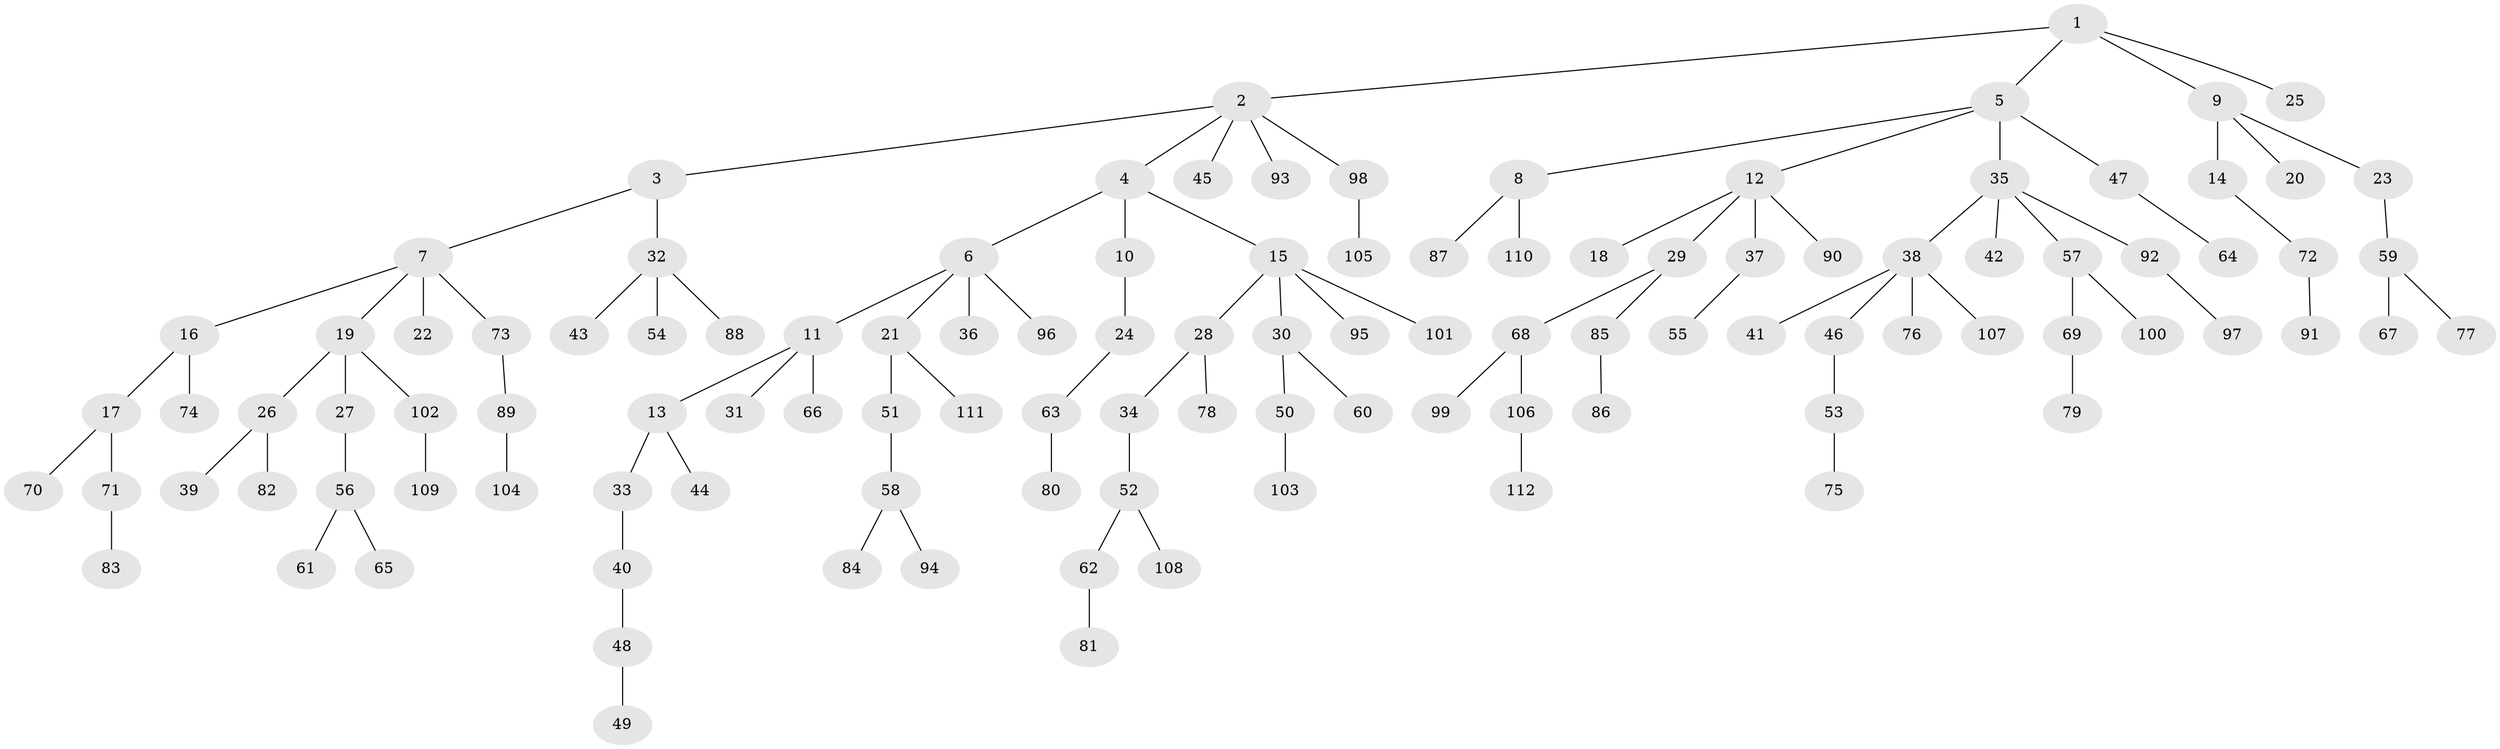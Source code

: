 // coarse degree distribution, {2: 0.20588235294117646, 1: 0.47058823529411764, 3: 0.23529411764705882, 4: 0.08823529411764706}
// Generated by graph-tools (version 1.1) at 2025/37/03/04/25 23:37:16]
// undirected, 112 vertices, 111 edges
graph export_dot {
  node [color=gray90,style=filled];
  1;
  2;
  3;
  4;
  5;
  6;
  7;
  8;
  9;
  10;
  11;
  12;
  13;
  14;
  15;
  16;
  17;
  18;
  19;
  20;
  21;
  22;
  23;
  24;
  25;
  26;
  27;
  28;
  29;
  30;
  31;
  32;
  33;
  34;
  35;
  36;
  37;
  38;
  39;
  40;
  41;
  42;
  43;
  44;
  45;
  46;
  47;
  48;
  49;
  50;
  51;
  52;
  53;
  54;
  55;
  56;
  57;
  58;
  59;
  60;
  61;
  62;
  63;
  64;
  65;
  66;
  67;
  68;
  69;
  70;
  71;
  72;
  73;
  74;
  75;
  76;
  77;
  78;
  79;
  80;
  81;
  82;
  83;
  84;
  85;
  86;
  87;
  88;
  89;
  90;
  91;
  92;
  93;
  94;
  95;
  96;
  97;
  98;
  99;
  100;
  101;
  102;
  103;
  104;
  105;
  106;
  107;
  108;
  109;
  110;
  111;
  112;
  1 -- 2;
  1 -- 5;
  1 -- 9;
  1 -- 25;
  2 -- 3;
  2 -- 4;
  2 -- 45;
  2 -- 93;
  2 -- 98;
  3 -- 7;
  3 -- 32;
  4 -- 6;
  4 -- 10;
  4 -- 15;
  5 -- 8;
  5 -- 12;
  5 -- 35;
  5 -- 47;
  6 -- 11;
  6 -- 21;
  6 -- 36;
  6 -- 96;
  7 -- 16;
  7 -- 19;
  7 -- 22;
  7 -- 73;
  8 -- 87;
  8 -- 110;
  9 -- 14;
  9 -- 20;
  9 -- 23;
  10 -- 24;
  11 -- 13;
  11 -- 31;
  11 -- 66;
  12 -- 18;
  12 -- 29;
  12 -- 37;
  12 -- 90;
  13 -- 33;
  13 -- 44;
  14 -- 72;
  15 -- 28;
  15 -- 30;
  15 -- 95;
  15 -- 101;
  16 -- 17;
  16 -- 74;
  17 -- 70;
  17 -- 71;
  19 -- 26;
  19 -- 27;
  19 -- 102;
  21 -- 51;
  21 -- 111;
  23 -- 59;
  24 -- 63;
  26 -- 39;
  26 -- 82;
  27 -- 56;
  28 -- 34;
  28 -- 78;
  29 -- 68;
  29 -- 85;
  30 -- 50;
  30 -- 60;
  32 -- 43;
  32 -- 54;
  32 -- 88;
  33 -- 40;
  34 -- 52;
  35 -- 38;
  35 -- 42;
  35 -- 57;
  35 -- 92;
  37 -- 55;
  38 -- 41;
  38 -- 46;
  38 -- 76;
  38 -- 107;
  40 -- 48;
  46 -- 53;
  47 -- 64;
  48 -- 49;
  50 -- 103;
  51 -- 58;
  52 -- 62;
  52 -- 108;
  53 -- 75;
  56 -- 61;
  56 -- 65;
  57 -- 69;
  57 -- 100;
  58 -- 84;
  58 -- 94;
  59 -- 67;
  59 -- 77;
  62 -- 81;
  63 -- 80;
  68 -- 99;
  68 -- 106;
  69 -- 79;
  71 -- 83;
  72 -- 91;
  73 -- 89;
  85 -- 86;
  89 -- 104;
  92 -- 97;
  98 -- 105;
  102 -- 109;
  106 -- 112;
}
